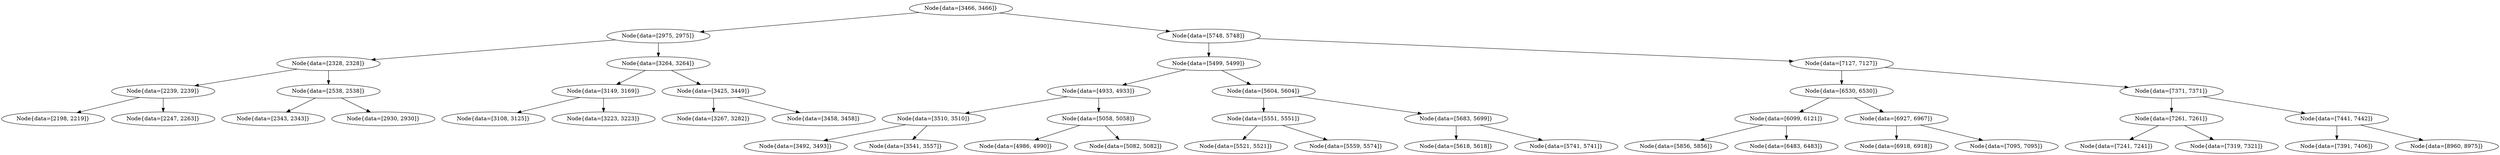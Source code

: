 digraph G{
1470772251 [label="Node{data=[3466, 3466]}"]
1470772251 -> 652481263
652481263 [label="Node{data=[2975, 2975]}"]
652481263 -> 1256350655
1256350655 [label="Node{data=[2328, 2328]}"]
1256350655 -> 118504112
118504112 [label="Node{data=[2239, 2239]}"]
118504112 -> 27053221
27053221 [label="Node{data=[2198, 2219]}"]
118504112 -> 124376339
124376339 [label="Node{data=[2247, 2263]}"]
1256350655 -> 1582277082
1582277082 [label="Node{data=[2538, 2538]}"]
1582277082 -> 1485624601
1485624601 [label="Node{data=[2343, 2343]}"]
1582277082 -> 1066582857
1066582857 [label="Node{data=[2930, 2930]}"]
652481263 -> 1989826789
1989826789 [label="Node{data=[3264, 3264]}"]
1989826789 -> 1442342557
1442342557 [label="Node{data=[3149, 3169]}"]
1442342557 -> 1809995046
1809995046 [label="Node{data=[3108, 3125]}"]
1442342557 -> 1111710616
1111710616 [label="Node{data=[3223, 3223]}"]
1989826789 -> 1723498053
1723498053 [label="Node{data=[3425, 3449]}"]
1723498053 -> 1893736577
1893736577 [label="Node{data=[3267, 3282]}"]
1723498053 -> 164757726
164757726 [label="Node{data=[3458, 3458]}"]
1470772251 -> 1360332263
1360332263 [label="Node{data=[5748, 5748]}"]
1360332263 -> 1684541910
1684541910 [label="Node{data=[5499, 5499]}"]
1684541910 -> 368955890
368955890 [label="Node{data=[4933, 4933]}"]
368955890 -> 212924259
212924259 [label="Node{data=[3510, 3510]}"]
212924259 -> 1970528559
1970528559 [label="Node{data=[3492, 3493]}"]
212924259 -> 1370597622
1370597622 [label="Node{data=[3541, 3557]}"]
368955890 -> 708350323
708350323 [label="Node{data=[5058, 5058]}"]
708350323 -> 557342904
557342904 [label="Node{data=[4986, 4990]}"]
708350323 -> 1269339945
1269339945 [label="Node{data=[5082, 5082]}"]
1684541910 -> 394424498
394424498 [label="Node{data=[5604, 5604]}"]
394424498 -> 2036324408
2036324408 [label="Node{data=[5551, 5551]}"]
2036324408 -> 453007883
453007883 [label="Node{data=[5521, 5521]}"]
2036324408 -> 337545117
337545117 [label="Node{data=[5559, 5574]}"]
394424498 -> 278753868
278753868 [label="Node{data=[5683, 5699]}"]
278753868 -> 386201215
386201215 [label="Node{data=[5618, 5618]}"]
278753868 -> 239937174
239937174 [label="Node{data=[5741, 5741]}"]
1360332263 -> 1846508205
1846508205 [label="Node{data=[7127, 7127]}"]
1846508205 -> 368802354
368802354 [label="Node{data=[6530, 6530]}"]
368802354 -> 628933116
628933116 [label="Node{data=[6099, 6121]}"]
628933116 -> 1122118227
1122118227 [label="Node{data=[5856, 5856]}"]
628933116 -> 1471019696
1471019696 [label="Node{data=[6483, 6483]}"]
368802354 -> 424226973
424226973 [label="Node{data=[6927, 6967]}"]
424226973 -> 1526296937
1526296937 [label="Node{data=[6918, 6918]}"]
424226973 -> 161118423
161118423 [label="Node{data=[7095, 7095]}"]
1846508205 -> 836397870
836397870 [label="Node{data=[7371, 7371]}"]
836397870 -> 1640458320
1640458320 [label="Node{data=[7261, 7261]}"]
1640458320 -> 1881419576
1881419576 [label="Node{data=[7241, 7241]}"]
1640458320 -> 706915627
706915627 [label="Node{data=[7319, 7321]}"]
836397870 -> 1220747354
1220747354 [label="Node{data=[7441, 7442]}"]
1220747354 -> 303846650
303846650 [label="Node{data=[7391, 7406]}"]
1220747354 -> 1133573230
1133573230 [label="Node{data=[8960, 8975]}"]
}